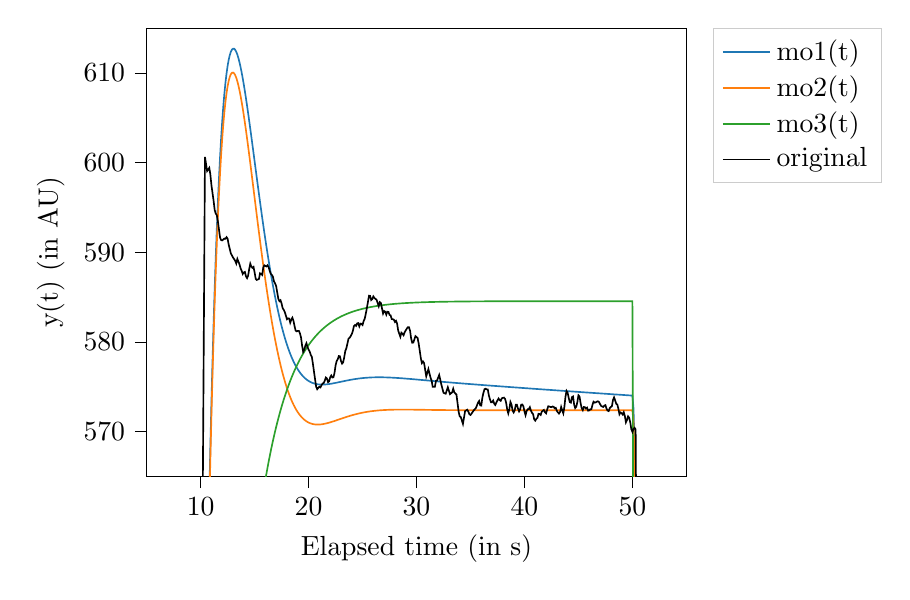 % This file was created by tikzplotlib v0.9.5.
\begin{tikzpicture}

\definecolor{color0}{rgb}{0.122,0.467,0.706}
\definecolor{color1}{rgb}{1,0.498,0.055}
\definecolor{color2}{rgb}{0.173,0.627,0.173}

\begin{axis}[
legend cell align={left},
legend style={fill opacity=0.8, draw opacity=1, text opacity=1, at={(1.05,1)}, anchor=north west, draw=white!80!black},
tick align=outside,
tick pos=left,
x grid style={white!69.02!black},
xlabel={Elapsed time (in s)},
xmin=5, xmax=55,
xtick style={color=black},
y grid style={white!69.02!black},
ylabel={y(t) (in AU)},
ymin=565, ymax=615,
ytick style={color=black}
]
\addplot [semithick, color0]
table {%
0 -311.112
0.1 -311.11
0.2 -311.108
0.3 -311.105
0.4 -311.103
0.5 -311.101
0.6 -311.098
0.7 -311.096
0.8 -311.094
0.9 -311.091
1.0 -311.089
1.1 -311.087
1.2 -311.085
1.3 -311.082
1.4 -311.08
1.5 -311.078
1.6 -311.076
1.7 -311.073
1.8 -311.071
1.9 -311.069
2.0 -311.066
2.1 -311.064
2.2 -311.062
2.3 -311.06
2.4 -311.057
2.5 -311.055
2.6 -311.053
2.7 -311.051
2.8 -311.048
2.9 -311.046
3.0 -311.044
3.1 -311.042
3.2 -311.039
3.3 -311.037
3.4 -311.035
3.5 -311.033
3.6 -311.03
3.7 -311.028
3.8 -311.026
3.9 -311.024
4.0 -311.021
4.1 -311.019
4.2 -311.017
4.3 -311.015
4.4 -311.013
4.5 -311.01
4.6 -311.008
4.7 -311.006
4.8 -311.004
4.9 -311.002
5.0 -310.999
5.1 -310.997
5.2 -309.606
5.3 -305.586
5.4 -299.155
5.5 -290.521
5.6 -279.883
5.7 -267.429
5.8 -253.34
5.901 -237.787
6.001 -220.932
6.101 -202.929
6.201 -183.922
6.301 -164.049
6.401 -143.439
6.501 -122.212
6.601 -100.483
6.701 -78.357
6.801 -55.934
6.901 -33.305
7.001 -10.558
7.101 12.229
7.201 34.982
7.301 57.634
7.401 80.123
7.501 102.392
7.601 124.389
7.701 146.069
7.801 167.388
7.901 188.309
8.001 208.799
8.101 228.828
8.201 248.371
8.301 267.404
8.401 285.909
8.501 303.87
8.601 321.275
8.701 338.112
8.801 354.374
8.901 370.056
9.001 385.155
9.101 399.669
9.201 413.6
9.301 426.95
9.401 439.722
9.501 451.924
9.601 463.561
9.701 474.642
9.801 485.175
9.901 495.172
10.001 504.643
10.101 513.6
10.201 522.055
10.301 530.022
10.401 537.513
10.501 544.543
10.601 551.127
10.701 557.278
10.801 563.011
10.901 568.342
11.001 573.285
11.101 577.855
11.201 582.067
11.301 585.936
11.401 589.478
11.501 592.705
11.601 595.634
11.701 598.278
11.801 600.651
11.901 602.767
12.001 604.639
12.101 606.281
12.201 607.706
12.301 608.926
12.401 609.954
12.501 610.8
12.601 611.477
12.701 611.996
12.801 612.367
12.901 612.601
13.001 612.707
13.101 612.696
13.201 612.577
13.301 612.357
13.401 612.047
13.501 611.653
13.601 611.183
13.701 610.645
13.801 610.046
13.901 609.392
14.001 608.69
14.101 607.945
14.201 607.163
14.301 606.35
14.401 605.509
14.501 604.647
14.601 603.767
14.701 602.873
14.801 601.969
14.901 601.059
15.001 600.145
15.101 599.232
15.201 598.321
15.301 597.416
15.401 596.518
15.501 595.63
15.601 594.754
15.701 593.891
15.801 593.043
15.901 592.212
16.001 591.398
16.101 590.603
16.201 589.828
16.301 589.074
16.401 588.341
16.501 587.629
16.601 586.94
16.701 586.273
16.801 585.63
16.901 585.009
17.001 584.412
17.101 583.837
17.201 583.286
17.301 582.758
17.401 582.252
17.501 581.769
17.601 581.308
17.702 580.869
17.802 580.452
17.902 580.056
18.002 579.68
18.102 579.324
18.202 578.988
18.302 578.671
18.402 578.373
18.502 578.092
18.602 577.829
18.702 577.583
18.802 577.353
18.902 577.139
19.002 576.94
19.102 576.755
19.202 576.584
19.302 576.427
19.402 576.282
19.502 576.149
19.602 576.028
19.702 575.918
19.802 575.819
19.902 575.729
20.002 575.649
20.102 575.577
20.202 575.514
20.302 575.459
20.402 575.411
20.502 575.37
20.602 575.336
20.702 575.308
20.802 575.285
20.902 575.268
21.002 575.255
21.102 575.247
21.202 575.243
21.302 575.243
21.402 575.246
21.502 575.253
21.602 575.262
21.702 575.274
21.802 575.288
21.902 575.305
22.002 575.323
22.102 575.342
22.202 575.363
22.302 575.386
22.402 575.409
22.502 575.433
22.602 575.457
22.702 575.482
22.802 575.508
22.902 575.534
23.002 575.559
23.102 575.585
23.202 575.61
23.302 575.636
23.402 575.66
23.502 575.685
23.602 575.709
23.702 575.732
23.802 575.755
23.902 575.777
24.002 575.799
24.102 575.82
24.202 575.839
24.302 575.858
24.402 575.877
24.502 575.894
24.602 575.911
24.702 575.926
24.802 575.941
24.902 575.955
25.002 575.968
25.102 575.979
25.202 575.991
25.302 576.001
25.402 576.01
25.502 576.018
25.602 576.026
25.702 576.033
25.802 576.039
25.902 576.044
26.002 576.048
26.102 576.051
26.202 576.054
26.302 576.056
26.402 576.057
26.502 576.058
26.602 576.058
26.702 576.057
26.802 576.056
26.902 576.054
27.002 576.051
27.102 576.048
27.202 576.044
27.302 576.04
27.402 576.035
27.502 576.03
27.602 576.025
27.702 576.019
27.802 576.013
27.902 576.006
28.002 575.999
28.102 575.991
28.202 575.984
28.302 575.976
28.402 575.967
28.502 575.959
28.602 575.95
28.702 575.941
28.802 575.932
28.902 575.922
29.002 575.913
29.102 575.903
29.202 575.893
29.302 575.883
29.403 575.873
29.503 575.863
29.603 575.853
29.703 575.842
29.803 575.832
29.903 575.821
30.003 575.81
30.103 575.8
30.203 575.789
30.303 575.778
30.403 575.767
30.503 575.757
30.603 575.746
30.703 575.735
30.803 575.724
30.903 575.713
31.003 575.702
31.103 575.692
31.203 575.681
31.303 575.67
31.403 575.659
31.503 575.648
31.603 575.638
31.703 575.627
31.803 575.616
31.903 575.606
32.003 575.595
32.103 575.585
32.203 575.574
32.303 575.564
32.403 575.553
32.503 575.543
32.603 575.533
32.703 575.522
32.803 575.512
32.903 575.502
33.003 575.492
33.103 575.482
33.203 575.472
33.303 575.462
33.403 575.452
33.503 575.442
33.603 575.432
33.703 575.422
33.803 575.412
33.903 575.403
34.003 575.393
34.103 575.383
34.203 575.374
34.303 575.364
34.403 575.354
34.503 575.345
34.603 575.335
34.703 575.326
34.803 575.316
34.903 575.307
35.003 575.298
35.103 575.288
35.203 575.279
35.303 575.27
35.403 575.261
35.503 575.251
35.603 575.242
35.703 575.233
35.803 575.224
35.903 575.215
36.003 575.205
36.103 575.196
36.203 575.187
36.303 575.178
36.403 575.169
36.503 575.16
36.603 575.151
36.703 575.142
36.803 575.133
36.903 575.124
37.003 575.115
37.103 575.106
37.203 575.097
37.303 575.089
37.403 575.08
37.503 575.071
37.603 575.062
37.703 575.053
37.803 575.044
37.903 575.035
38.003 575.027
38.103 575.018
38.203 575.009
38.303 575.0
38.403 574.991
38.503 574.983
38.603 574.974
38.703 574.965
38.803 574.956
38.903 574.948
39.003 574.939
39.103 574.93
39.203 574.921
39.303 574.913
39.403 574.904
39.503 574.895
39.603 574.887
39.703 574.878
39.803 574.869
39.903 574.861
40.003 574.852
40.103 574.843
40.203 574.835
40.303 574.826
40.403 574.817
40.503 574.809
40.603 574.8
40.703 574.791
40.803 574.783
40.903 574.774
41.003 574.766
41.104 574.757
41.204 574.748
41.304 574.74
41.404 574.731
41.504 574.723
41.604 574.714
41.704 574.705
41.804 574.697
41.904 574.688
42.004 574.68
42.104 574.671
42.204 574.663
42.304 574.654
42.404 574.646
42.504 574.637
42.604 574.629
42.704 574.62
42.804 574.612
42.904 574.603
43.004 574.595
43.104 574.586
43.204 574.578
43.304 574.569
43.404 574.561
43.504 574.552
43.604 574.544
43.704 574.535
43.804 574.527
43.904 574.518
44.004 574.51
44.104 574.502
44.204 574.493
44.304 574.485
44.404 574.476
44.504 574.468
44.604 574.46
44.704 574.451
44.804 574.443
44.904 574.435
45.004 574.426
45.104 574.418
45.204 574.409
45.304 574.401
45.404 574.393
45.504 574.384
45.604 574.376
45.704 574.368
45.804 574.36
45.904 574.351
46.004 574.343
46.104 574.335
46.204 574.326
46.304 574.318
46.404 574.31
46.504 574.302
46.604 574.293
46.704 574.285
46.804 574.277
46.904 574.269
47.004 574.261
47.104 574.252
47.204 574.244
47.304 574.236
47.404 574.228
47.504 574.22
47.604 574.211
47.704 574.203
47.804 574.195
47.904 574.187
48.004 574.179
48.104 574.171
48.204 574.162
48.304 574.154
48.404 574.146
48.504 574.138
48.604 574.13
48.704 574.122
48.804 574.114
48.904 574.106
49.004 574.098
49.104 574.09
49.204 574.082
49.304 574.073
49.404 574.065
49.504 574.057
49.604 574.049
49.704 574.041
49.804 574.033
49.904 574.025
50.004 574.017
50.104 572.62
50.204 568.594
50.304 562.158
50.404 553.518
50.504 542.874
50.604 530.415
50.704 516.32
50.804 500.761
50.904 483.9
51.004 465.891
51.104 446.879
51.204 427.0
51.304 406.384
51.404 385.152
51.504 363.416
51.604 341.285
51.704 318.856
51.804 296.222
51.904 273.469
52.004 250.676
52.104 227.917
52.204 205.26
52.304 182.765
52.404 160.491
52.504 138.487
52.604 116.802
52.704 95.478
52.804 74.551
52.905 54.055
53.005 34.02
53.105 14.472
53.205 -4.567
53.305 -23.078
53.405 -39.655
53.505 -53.048
53.605 -63.462
53.705 -71.098
53.805 -76.149
53.905 -78.802
54.005 -79.236
54.105 -77.621
54.205 -74.124
54.305 -68.901
54.405 -62.103
54.505 -53.875
54.605 -44.353
54.705 -33.668
54.805 -21.943
54.905 -9.296
55.005 4.163
55.105 18.328
55.205 33.101
55.305 48.389
55.405 64.104
55.505 80.165
55.605 96.495
55.705 113.023
55.805 129.682
55.905 146.411
56.005 163.152
56.105 179.854
56.205 196.467
56.305 212.947
56.405 229.254
56.505 245.351
56.605 261.205
56.705 276.785
56.805 292.066
56.905 307.023
57.005 321.636
57.105 335.885
57.205 349.756
57.305 363.236
57.405 376.313
57.505 388.978
57.605 401.224
57.705 413.047
57.805 424.442
57.905 435.409
58.005 445.946
58.105 456.055
58.205 465.738
58.305 474.998
58.405 483.84
58.505 492.268
58.605 500.29
58.705 507.912
58.805 515.142
58.905 521.988
59.005 528.459
59.105 534.564
59.205 540.313
59.305 545.716
59.405 550.783
59.505 555.525
59.605 559.952
59.705 564.076
59.805 567.908
59.905 571.457
60.005 574.736
60.105 577.756
60.205 580.526
60.305 583.059
60.405 585.364
60.505 587.453
60.605 589.336
60.705 591.023
60.805 592.524
60.905 593.849
61.005 595.008
61.105 596.009
61.205 596.863
61.305 597.578
61.405 598.162
61.505 598.625
61.605 598.973
61.705 599.216
61.805 599.359
61.905 599.412
62.005 599.38
62.105 599.27
62.205 599.088
62.305 598.842
62.405 598.536
62.505 598.176
62.605 597.767
62.705 597.315
62.805 596.824
62.905 596.298
63.005 595.743
63.105 595.162
63.205 594.558
63.305 593.936
63.405 593.299
63.505 592.649
63.605 591.99
63.705 591.325
63.805 590.656
63.905 589.985
64.005 589.315
64.105 588.647
64.205 587.984
64.305 587.326
64.405 586.677
64.505 586.036
64.606 585.406
64.706 584.787
64.806 584.18
64.906 583.587
65.006 583.008
65.106 582.443
65.206 581.894
65.306 581.36
65.406 580.843
65.506 580.342
65.606 579.857
65.706 579.39
65.806 578.939
65.906 578.506
66.006 578.089
66.106 577.69
66.206 577.307
66.306 576.941
66.406 576.592
66.506 576.258
66.606 575.941
66.706 575.639
66.806 575.353
66.906 575.082
67.006 574.825
67.106 574.583
67.206 574.355
67.306 574.14
67.406 573.938
67.506 573.749
67.606 573.572
67.706 573.407
67.806 573.253
67.906 573.111
68.006 572.979
68.106 572.856
68.206 572.744
68.306 572.641
68.406 572.546
68.506 572.46
68.606 572.382
68.706 572.312
68.806 572.248
68.906 572.192
69.006 572.141
69.106 572.097
69.206 572.059
69.306 572.026
69.406 571.998
69.506 571.974
69.606 571.955
69.706 571.94
69.806 571.929
69.906 571.921
70.006 571.916
70.106 571.915
70.206 571.916
70.306 571.92
70.406 571.925
70.506 571.933
70.606 571.943
70.706 571.954
70.806 571.967
70.906 571.981
};
\addlegendentry{mo1(t)}
\addplot [semithick, color1]
table {%
0 -312.649
0.1 -312.649
0.2 -312.649
0.3 -312.649
0.4 -312.649
0.5 -312.649
0.6 -312.649
0.7 -312.649
0.8 -312.649
0.9 -312.649
1.0 -312.649
1.1 -312.649
1.2 -312.649
1.3 -312.649
1.4 -312.649
1.5 -312.649
1.6 -312.649
1.7 -312.649
1.8 -312.649
1.9 -312.649
2.0 -312.649
2.1 -312.649
2.2 -312.649
2.3 -312.649
2.4 -312.649
2.5 -312.649
2.6 -312.649
2.7 -312.649
2.8 -312.649
2.9 -312.649
3.0 -312.649
3.1 -312.649
3.2 -312.649
3.3 -312.649
3.4 -312.649
3.5 -312.649
3.6 -312.649
3.7 -312.649
3.8 -312.649
3.9 -312.649
4.0 -312.649
4.1 -312.649
4.2 -312.649
4.3 -312.649
4.4 -312.649
4.5 -312.649
4.6 -312.649
4.7 -312.649
4.8 -312.649
4.9 -312.649
5.0 -312.649
5.1 -312.649
5.2 -311.351
5.3 -307.435
5.4 -301.113
5.5 -292.592
5.6 -282.067
5.7 -269.724
5.8 -255.742
5.901 -240.29
6.001 -223.53
6.101 -205.613
6.201 -186.683
6.301 -166.878
6.401 -146.325
6.501 -125.146
6.601 -103.453
6.701 -81.354
6.801 -58.947
6.901 -36.325
7.001 -13.575
7.101 9.225
7.201 31.999
7.301 54.68
7.401 77.205
7.501 99.518
7.601 121.565
7.701 143.299
7.801 164.677
7.901 185.662
8.001 206.219
8.101 226.318
8.201 245.932
8.301 265.038
8.401 283.617
8.501 301.652
8.601 319.13
8.701 336.039
8.801 352.372
8.901 368.122
9.001 383.287
9.101 397.865
9.201 411.855
9.301 425.261
9.401 438.086
9.501 450.336
9.601 462.017
9.701 473.136
9.801 483.704
9.901 493.73
10.001 503.226
10.101 512.201
10.201 520.671
10.301 528.646
10.401 536.141
10.501 543.17
10.601 549.747
10.701 555.886
10.801 561.603
10.901 566.912
11.001 571.829
11.101 576.369
11.201 580.546
11.301 584.377
11.401 587.875
11.501 591.055
11.601 593.934
11.701 596.524
11.801 598.84
11.901 600.896
12.001 602.706
12.101 604.283
12.201 605.64
12.301 606.791
12.401 607.747
12.501 608.52
12.601 609.123
12.701 609.566
12.801 609.86
12.901 610.017
13.001 610.046
13.101 609.957
13.201 609.759
13.301 609.461
13.401 609.072
13.501 608.601
13.601 608.054
13.701 607.439
13.801 606.765
13.901 606.036
14.001 605.26
14.101 604.443
14.201 603.59
14.301 602.707
14.401 601.799
14.501 600.87
14.601 599.925
14.701 598.969
14.801 598.004
14.901 597.035
15.001 596.065
15.101 595.096
15.201 594.133
15.301 593.177
15.401 592.23
15.501 591.296
15.601 590.375
15.701 589.47
15.801 588.582
15.901 587.713
16.001 586.864
16.101 586.035
16.201 585.229
16.301 584.445
16.401 583.685
16.501 582.948
16.601 582.236
16.701 581.548
16.801 580.885
16.901 580.247
17.001 579.634
17.101 579.046
17.201 578.483
17.301 577.944
17.401 577.43
17.501 576.94
17.601 576.474
17.702 576.031
17.802 575.611
17.902 575.214
18.002 574.838
18.102 574.484
18.202 574.151
18.302 573.838
18.402 573.545
18.502 573.27
18.602 573.014
18.702 572.776
18.802 572.555
18.902 572.351
19.002 572.163
19.102 571.989
19.202 571.83
19.302 571.686
19.402 571.554
19.502 571.435
19.602 571.329
19.702 571.233
19.802 571.149
19.902 571.075
20.002 571.011
20.102 570.956
20.202 570.909
20.302 570.871
20.402 570.84
20.502 570.817
20.602 570.8
20.702 570.789
20.802 570.784
20.902 570.784
21.002 570.79
21.102 570.799
21.202 570.813
21.302 570.831
21.402 570.852
21.502 570.876
21.602 570.903
21.702 570.932
21.802 570.964
21.902 570.997
22.002 571.033
22.102 571.069
22.202 571.107
22.302 571.146
22.402 571.186
22.502 571.226
22.602 571.267
22.702 571.308
22.802 571.35
22.902 571.391
23.002 571.432
23.102 571.473
23.202 571.514
23.302 571.554
23.402 571.593
23.502 571.632
23.602 571.671
23.702 571.708
23.802 571.745
23.902 571.781
24.002 571.816
24.102 571.85
24.202 571.883
24.302 571.915
24.402 571.946
24.502 571.976
24.602 572.005
24.702 572.033
24.802 572.06
24.902 572.085
25.002 572.11
25.102 572.134
25.202 572.156
25.302 572.178
25.402 572.199
25.502 572.218
25.602 572.237
25.702 572.254
25.802 572.271
25.902 572.287
26.002 572.301
26.102 572.315
26.202 572.328
26.302 572.341
26.402 572.352
26.502 572.363
26.602 572.373
26.702 572.382
26.802 572.39
26.902 572.398
27.002 572.405
27.102 572.412
27.202 572.418
27.302 572.423
27.402 572.428
27.502 572.433
27.602 572.436
27.702 572.44
27.802 572.443
27.902 572.446
28.002 572.448
28.102 572.45
28.202 572.451
28.302 572.452
28.402 572.453
28.502 572.454
28.602 572.454
28.702 572.455
28.802 572.454
28.902 572.454
29.002 572.454
29.102 572.453
29.202 572.452
29.302 572.451
29.403 572.45
29.503 572.449
29.603 572.448
29.703 572.446
29.803 572.445
29.903 572.443
30.003 572.442
30.103 572.44
30.203 572.439
30.303 572.437
30.403 572.435
30.503 572.433
30.603 572.432
30.703 572.43
30.803 572.428
30.903 572.426
31.003 572.425
31.103 572.423
31.203 572.421
31.303 572.42
31.403 572.418
31.503 572.416
31.603 572.415
31.703 572.413
31.803 572.412
31.903 572.41
32.003 572.409
32.103 572.407
32.203 572.406
32.303 572.405
32.403 572.403
32.503 572.402
32.603 572.401
32.703 572.4
32.803 572.399
32.903 572.398
33.003 572.397
33.103 572.396
33.203 572.395
33.303 572.394
33.403 572.393
33.503 572.392
33.603 572.392
33.703 572.391
33.803 572.39
33.903 572.39
34.003 572.389
34.103 572.389
34.203 572.388
34.303 572.388
34.403 572.387
34.503 572.387
34.603 572.386
34.703 572.386
34.803 572.386
34.903 572.385
35.003 572.385
35.103 572.385
35.203 572.385
35.303 572.384
35.403 572.384
35.503 572.384
35.603 572.384
35.703 572.384
35.803 572.384
35.903 572.384
36.003 572.384
36.103 572.384
36.203 572.383
36.303 572.383
36.403 572.383
36.503 572.383
36.603 572.383
36.703 572.383
36.803 572.383
36.903 572.383
37.003 572.383
37.103 572.384
37.203 572.384
37.303 572.384
37.403 572.384
37.503 572.384
37.603 572.384
37.703 572.384
37.803 572.384
37.903 572.384
38.003 572.384
38.103 572.384
38.203 572.384
38.303 572.384
38.403 572.384
38.503 572.384
38.603 572.384
38.703 572.385
38.803 572.385
38.903 572.385
39.003 572.385
39.103 572.385
39.203 572.385
39.303 572.385
39.403 572.385
39.503 572.385
39.603 572.385
39.703 572.385
39.803 572.385
39.903 572.385
40.003 572.385
40.103 572.386
40.203 572.386
40.303 572.386
40.403 572.386
40.503 572.386
40.603 572.386
40.703 572.386
40.803 572.386
40.903 572.386
41.003 572.386
41.104 572.386
41.204 572.386
41.304 572.386
41.404 572.386
41.504 572.386
41.604 572.386
41.704 572.386
41.804 572.386
41.904 572.386
42.004 572.386
42.104 572.386
42.204 572.386
42.304 572.386
42.404 572.386
42.504 572.386
42.604 572.386
42.704 572.386
42.804 572.386
42.904 572.386
43.004 572.386
43.104 572.386
43.204 572.386
43.304 572.386
43.404 572.386
43.504 572.386
43.604 572.386
43.704 572.386
43.804 572.386
43.904 572.386
44.004 572.386
44.104 572.386
44.204 572.386
44.304 572.386
44.404 572.386
44.504 572.386
44.604 572.386
44.704 572.386
44.804 572.386
44.904 572.386
45.004 572.386
45.104 572.386
45.204 572.386
45.304 572.386
45.404 572.386
45.504 572.386
45.604 572.386
45.704 572.386
45.804 572.386
45.904 572.386
46.004 572.386
46.104 572.386
46.204 572.386
46.304 572.386
46.404 572.386
46.504 572.386
46.604 572.386
46.704 572.386
46.804 572.386
46.904 572.386
47.004 572.386
47.104 572.386
47.204 572.386
47.304 572.386
47.404 572.386
47.504 572.386
47.604 572.386
47.704 572.386
47.804 572.386
47.904 572.386
48.004 572.386
48.104 572.386
48.204 572.386
48.304 572.386
48.404 572.386
48.504 572.386
48.604 572.386
48.704 572.386
48.804 572.386
48.904 572.386
49.004 572.386
49.104 572.386
49.204 572.386
49.304 572.386
49.404 572.386
49.504 572.386
49.604 572.386
49.704 572.386
49.804 572.386
49.904 572.386
50.004 572.386
50.104 571.088
50.204 567.172
50.304 560.85
50.404 552.329
50.504 541.804
50.604 529.461
50.704 515.479
50.804 500.028
50.904 483.267
51.004 465.35
51.104 446.421
51.204 426.615
51.304 406.063
51.404 384.883
51.504 363.191
51.604 341.091
51.704 318.684
51.804 296.062
51.904 273.312
52.004 250.512
52.104 227.738
52.204 205.057
52.304 182.532
52.404 160.219
52.504 138.173
52.604 116.438
52.704 95.06
52.804 74.075
52.905 53.518
53.005 33.419
53.105 13.805
53.205 -5.301
53.305 -23.88
53.405 -40.617
53.505 -54.178
53.605 -64.766
53.705 -72.577
53.805 -77.803
53.905 -80.625
54.005 -81.22
54.105 -79.759
54.205 -76.405
54.305 -71.313
54.405 -64.633
54.505 -56.509
54.605 -47.076
54.705 -36.464
54.805 -24.798
54.905 -12.193
55.005 1.238
55.105 15.391
55.205 30.166
55.305 45.47
55.405 61.216
55.505 77.32
55.605 93.706
55.705 110.301
55.805 127.038
55.905 143.856
56.005 160.695
56.105 177.502
56.205 194.229
56.305 210.83
56.405 227.263
56.505 243.491
56.605 259.48
56.705 275.199
56.805 290.62
56.905 305.72
57.005 320.475
57.105 334.869
57.205 348.883
57.305 362.504
57.405 375.722
57.505 388.525
57.605 400.907
57.705 412.862
57.805 424.386
57.905 435.477
58.005 446.134
58.105 456.358
58.205 466.151
58.305 475.516
58.405 484.456
58.505 492.978
58.605 501.088
58.705 508.791
58.805 516.097
58.905 523.012
59.005 529.546
59.105 535.708
59.205 541.508
59.305 546.956
59.405 552.062
59.505 556.838
59.605 561.292
59.705 565.438
59.805 569.285
59.905 572.845
60.005 576.13
60.105 579.149
60.205 581.915
60.305 584.439
60.405 586.731
60.505 588.802
60.605 590.663
60.705 592.324
60.805 593.796
60.905 595.088
61.005 596.211
61.105 597.174
61.205 597.987
61.305 598.658
61.405 599.197
61.505 599.612
61.605 599.911
61.705 600.102
61.805 600.193
61.905 600.192
62.005 600.105
62.105 599.94
62.205 599.702
62.305 599.399
62.405 599.036
62.505 598.619
62.605 598.154
62.705 597.645
62.805 597.098
62.905 596.517
63.005 595.906
63.105 595.27
63.205 594.613
63.305 593.938
63.405 593.249
63.505 592.548
63.605 591.84
63.705 591.127
63.805 590.41
63.905 589.694
64.005 588.979
64.105 588.269
64.205 587.565
64.305 586.868
64.405 586.18
64.505 585.503
64.606 584.837
64.706 584.185
64.806 583.547
64.906 582.923
65.006 582.316
65.106 581.724
65.206 581.149
65.306 580.592
65.406 580.053
65.506 579.531
65.606 579.028
65.706 578.543
65.806 578.076
65.906 577.628
66.006 577.198
66.106 576.787
66.206 576.394
66.306 576.019
66.406 575.661
66.506 575.321
66.606 574.999
66.706 574.693
66.806 574.403
66.906 574.13
67.006 573.872
67.106 573.63
67.206 573.403
67.306 573.189
67.406 572.99
67.506 572.805
67.606 572.632
67.706 572.472
67.806 572.324
67.906 572.188
68.006 572.062
68.106 571.948
68.206 571.843
68.306 571.749
68.406 571.663
68.506 571.587
68.606 571.518
68.706 571.458
68.806 571.405
68.906 571.36
69.006 571.321
69.106 571.288
69.206 571.261
69.306 571.24
69.406 571.223
69.506 571.212
69.606 571.205
69.706 571.203
69.806 571.204
69.906 571.208
70.006 571.216
70.106 571.227
70.206 571.241
70.306 571.257
70.406 571.276
70.506 571.296
70.606 571.318
70.706 571.342
70.806 571.367
70.906 571.393
};
\addlegendentry{mo2(t)}
\addplot [semithick, color2]
table {%
0 -319.29
0.1 -319.29
0.2 -319.29
0.3 -319.29
0.4 -319.29
0.5 -319.29
0.6 -319.29
0.7 -319.29
0.8 -319.29
0.9 -319.29
1.0 -319.29
1.1 -319.29
1.2 -319.29
1.3 -319.29
1.4 -319.29
1.5 -319.29
1.6 -319.29
1.7 -319.29
1.8 -319.29
1.9 -319.29
2.0 -319.29
2.1 -319.29
2.2 -319.29
2.3 -319.29
2.4 -319.29
2.5 -319.29
2.6 -319.29
2.7 -319.29
2.8 -319.29
2.9 -319.29
3.0 -319.29
3.1 -319.29
3.2 -319.29
3.3 -319.29
3.4 -319.29
3.5 -319.29
3.6 -319.29
3.7 -319.29
3.8 -319.29
3.9 -319.29
4.0 -319.29
4.1 -319.29
4.2 -319.29
4.3 -319.29
4.4 -319.29
4.5 -319.29
4.6 -319.29
4.7 -319.29
4.8 -319.29
4.9 -319.29
5.0 -319.29
5.1 -319.29
5.2 -288.19
5.3 -258.16
5.4 -229.163
5.5 -201.164
5.6 -174.128
5.7 -148.023
5.8 -122.816
5.901 -98.476
6.001 -74.973
6.101 -52.28
6.201 -30.367
6.301 -9.208
6.401 11.222
6.501 30.95
6.601 49.999
6.701 68.392
6.801 86.152
6.901 103.302
7.001 119.861
7.101 135.851
7.201 151.29
7.301 166.198
7.401 180.593
7.501 194.493
7.601 207.914
7.701 220.874
7.801 233.387
7.901 245.47
8.001 257.138
8.101 268.404
8.201 279.282
8.301 289.786
8.401 299.928
8.501 309.722
8.601 319.178
8.701 328.309
8.801 337.126
8.901 345.64
9.001 353.86
9.101 361.798
9.201 369.462
9.301 376.863
9.401 384.009
9.501 390.91
9.601 397.573
9.701 404.006
9.801 410.218
9.901 416.217
10.001 422.009
10.101 427.602
10.201 433.002
10.301 438.216
10.401 443.252
10.501 448.113
10.601 452.808
10.701 457.341
10.801 461.718
10.901 465.944
11.001 470.025
11.101 473.966
11.201 477.771
11.301 481.445
11.401 484.992
11.501 488.418
11.601 491.726
11.701 494.919
11.801 498.003
11.901 500.981
12.001 503.857
12.101 506.633
12.201 509.314
12.301 511.902
12.401 514.402
12.501 516.816
12.601 519.146
12.701 521.396
12.801 523.569
12.901 525.667
13.001 527.693
13.101 529.65
13.201 531.539
13.301 533.362
13.401 535.124
13.501 536.824
13.601 538.466
13.701 540.052
13.801 541.583
13.901 543.061
14.001 544.488
14.101 545.867
14.201 547.198
14.301 548.483
14.401 549.724
14.501 550.922
14.601 552.079
14.701 553.196
14.801 554.275
14.901 555.316
15.001 556.322
15.101 557.293
15.201 558.231
15.301 559.136
15.401 560.01
15.501 560.855
15.601 561.67
15.701 562.457
15.801 563.217
15.901 563.951
16.001 564.659
16.101 565.344
16.201 566.004
16.301 566.642
16.401 567.258
16.501 567.853
16.601 568.428
16.701 568.982
16.801 569.518
16.901 570.035
17.001 570.534
17.101 571.016
17.201 571.482
17.301 571.931
17.401 572.365
17.501 572.784
17.601 573.189
17.702 573.58
17.802 573.957
17.902 574.321
18.002 574.673
18.102 575.013
18.202 575.341
18.302 575.657
18.402 575.963
18.502 576.259
18.602 576.544
18.702 576.819
18.802 577.085
18.902 577.342
19.002 577.589
19.102 577.829
19.202 578.06
19.302 578.283
19.402 578.498
19.502 578.706
19.602 578.907
19.702 579.101
19.802 579.289
19.902 579.47
20.002 579.644
20.102 579.813
20.202 579.976
20.302 580.133
20.402 580.285
20.502 580.431
20.602 580.573
20.702 580.709
20.802 580.841
20.902 580.969
21.002 581.092
21.102 581.211
21.202 581.325
21.302 581.436
21.402 581.543
21.502 581.646
21.602 581.746
21.702 581.842
21.802 581.935
21.902 582.025
22.002 582.112
22.102 582.196
22.202 582.276
22.302 582.355
22.402 582.43
22.502 582.503
22.602 582.573
22.702 582.641
22.802 582.706
22.902 582.77
23.002 582.831
23.102 582.89
23.202 582.947
23.302 583.002
23.402 583.055
23.502 583.106
23.602 583.155
23.702 583.203
23.802 583.249
23.902 583.294
24.002 583.337
24.102 583.379
24.202 583.419
24.302 583.457
24.402 583.495
24.502 583.531
24.602 583.566
24.702 583.6
24.802 583.632
24.902 583.664
25.002 583.694
25.102 583.723
25.202 583.751
25.302 583.779
25.402 583.805
25.502 583.831
25.602 583.855
25.702 583.879
25.802 583.902
25.902 583.924
26.002 583.945
26.102 583.966
26.202 583.986
26.302 584.005
26.402 584.024
26.502 584.042
26.602 584.059
26.702 584.076
26.802 584.092
26.902 584.107
27.002 584.122
27.102 584.137
27.202 584.151
27.302 584.164
27.402 584.178
27.502 584.19
27.602 584.202
27.702 584.214
27.802 584.226
27.902 584.237
28.002 584.247
28.102 584.257
28.202 584.267
28.302 584.277
28.402 584.286
28.502 584.295
28.602 584.304
28.702 584.312
28.802 584.32
28.902 584.328
29.002 584.335
29.102 584.342
29.202 584.349
29.302 584.356
29.403 584.363
29.503 584.369
29.603 584.375
29.703 584.381
29.803 584.386
29.903 584.392
30.003 584.397
30.103 584.402
30.203 584.407
30.303 584.412
30.403 584.416
30.503 584.421
30.603 584.425
30.703 584.429
30.803 584.433
30.903 584.437
31.003 584.441
31.103 584.444
31.203 584.448
31.303 584.451
31.403 584.454
31.503 584.457
31.603 584.46
31.703 584.463
31.803 584.466
31.903 584.469
32.003 584.471
32.103 584.474
32.203 584.476
32.303 584.479
32.403 584.481
32.503 584.483
32.603 584.485
32.703 584.487
32.803 584.489
32.903 584.491
33.003 584.493
33.103 584.495
33.203 584.497
33.303 584.498
33.403 584.5
33.503 584.501
33.603 584.503
33.703 584.504
33.803 584.506
33.903 584.507
34.003 584.508
34.103 584.51
34.203 584.511
34.303 584.512
34.403 584.513
34.503 584.514
34.603 584.515
34.703 584.516
34.803 584.517
34.903 584.518
35.003 584.519
35.103 584.52
35.203 584.521
35.303 584.522
35.403 584.523
35.503 584.523
35.603 584.524
35.703 584.525
35.803 584.525
35.903 584.526
36.003 584.527
36.103 584.527
36.203 584.528
36.303 584.529
36.403 584.529
36.503 584.53
36.603 584.53
36.703 584.531
36.803 584.531
36.903 584.532
37.003 584.532
37.103 584.533
37.203 584.533
37.303 584.533
37.403 584.534
37.503 584.534
37.603 584.534
37.703 584.535
37.803 584.535
37.903 584.536
38.003 584.536
38.103 584.536
38.203 584.536
38.303 584.537
38.403 584.537
38.503 584.537
38.603 584.538
38.703 584.538
38.803 584.538
38.903 584.538
39.003 584.538
39.103 584.539
39.203 584.539
39.303 584.539
39.403 584.539
39.503 584.54
39.603 584.54
39.703 584.54
39.803 584.54
39.903 584.54
40.003 584.54
40.103 584.541
40.203 584.541
40.303 584.541
40.403 584.541
40.503 584.541
40.603 584.541
40.703 584.541
40.803 584.541
40.903 584.542
41.003 584.542
41.104 584.542
41.204 584.542
41.304 584.542
41.404 584.542
41.504 584.542
41.604 584.542
41.704 584.542
41.804 584.542
41.904 584.543
42.004 584.543
42.104 584.543
42.204 584.543
42.304 584.543
42.404 584.543
42.504 584.543
42.604 584.543
42.704 584.543
42.804 584.543
42.904 584.543
43.004 584.543
43.104 584.543
43.204 584.543
43.304 584.543
43.404 584.543
43.504 584.544
43.604 584.544
43.704 584.544
43.804 584.544
43.904 584.544
44.004 584.544
44.104 584.544
44.204 584.544
44.304 584.544
44.404 584.544
44.504 584.544
44.604 584.544
44.704 584.544
44.804 584.544
44.904 584.544
45.004 584.544
45.104 584.544
45.204 584.544
45.304 584.544
45.404 584.544
45.504 584.544
45.604 584.544
45.704 584.544
45.804 584.544
45.904 584.544
46.004 584.544
46.104 584.544
46.204 584.544
46.304 584.544
46.404 584.544
46.504 584.544
46.604 584.544
46.704 584.544
46.804 584.544
46.904 584.544
47.004 584.544
47.104 584.544
47.204 584.544
47.304 584.544
47.404 584.544
47.504 584.544
47.604 584.544
47.704 584.545
47.804 584.545
47.904 584.545
48.004 584.545
48.104 584.545
48.204 584.545
48.304 584.545
48.404 584.545
48.504 584.545
48.604 584.545
48.704 584.545
48.804 584.545
48.904 584.545
49.004 584.545
49.104 584.545
49.204 584.545
49.304 584.545
49.404 584.545
49.504 584.545
49.604 584.545
49.704 584.545
49.804 584.545
49.904 584.545
50.004 584.545
50.104 553.444
50.204 523.414
50.304 494.417
50.404 466.418
50.504 439.382
50.604 413.277
50.704 388.07
50.804 363.73
50.904 340.228
51.004 317.534
51.104 295.621
51.204 274.463
51.304 254.032
51.404 234.304
51.504 215.256
51.604 196.862
51.704 179.102
51.804 161.952
51.904 145.393
52.004 129.404
52.104 113.964
52.204 99.056
52.304 84.661
52.404 70.762
52.504 57.34
52.604 44.381
52.704 31.867
52.804 19.784
52.905 8.117
53.005 -3.149
53.105 -14.027
53.205 -24.531
53.305 -34.674
53.405 -13.367
53.505 7.207
53.605 27.073
53.705 46.255
53.805 64.777
53.905 82.662
54.005 99.931
54.105 116.607
54.205 132.708
54.305 148.255
54.405 163.268
54.505 177.764
54.605 191.761
54.705 205.276
54.805 218.327
54.905 230.928
55.005 243.096
55.105 254.845
55.205 266.189
55.305 277.144
55.405 287.721
55.505 297.935
55.605 307.797
55.705 317.32
55.805 326.515
55.905 335.393
56.005 343.966
56.105 352.245
56.205 360.238
56.305 367.956
56.405 375.409
56.505 382.605
56.605 389.554
56.705 396.263
56.805 402.742
56.905 408.997
57.005 415.038
57.105 420.871
57.205 426.502
57.305 431.941
57.405 437.192
57.505 442.262
57.605 447.158
57.705 451.885
57.805 456.45
57.905 460.858
58.005 465.114
58.105 469.223
58.205 473.191
58.305 477.023
58.405 480.723
58.505 484.295
58.605 487.745
58.705 491.075
58.805 494.292
58.905 497.397
59.005 500.396
59.105 503.291
59.205 506.087
59.305 508.787
59.405 511.394
59.505 513.911
59.605 516.341
59.705 518.688
59.805 520.954
59.905 523.142
60.005 525.255
60.105 527.295
60.205 529.265
60.305 531.167
60.405 533.004
60.505 534.777
60.605 536.49
60.705 538.143
60.805 539.74
60.905 541.282
61.005 542.77
61.105 544.208
61.205 545.596
61.305 546.936
61.405 548.23
61.505 549.48
61.605 550.686
61.705 551.851
61.805 552.976
61.905 554.063
62.005 555.111
62.105 556.124
62.205 557.102
62.305 558.046
62.405 558.958
62.505 559.839
62.605 560.689
62.705 561.51
62.805 562.302
62.905 563.068
63.005 563.807
63.105 564.52
63.205 565.209
63.305 565.875
63.405 566.517
63.505 567.137
63.605 567.736
63.705 568.315
63.805 568.873
63.905 569.412
64.005 569.933
64.105 570.436
64.205 570.921
64.305 571.39
64.405 571.843
64.505 572.28
64.606 572.702
64.706 573.109
64.806 573.503
64.906 573.883
65.006 574.25
65.106 574.604
65.206 574.946
65.306 575.276
65.406 575.595
65.506 575.903
65.606 576.2
65.706 576.488
65.806 576.765
65.906 577.033
66.006 577.291
66.106 577.541
66.206 577.782
66.306 578.014
66.406 578.239
66.506 578.456
66.606 578.666
66.706 578.868
66.806 579.063
66.906 579.252
67.006 579.434
67.106 579.61
67.206 579.78
67.306 579.944
67.406 580.102
67.506 580.255
67.606 580.402
67.706 580.545
67.806 580.683
67.906 580.815
68.006 580.944
68.106 581.068
68.206 581.187
68.306 581.303
68.406 581.414
68.506 581.522
68.606 581.626
68.706 581.727
68.806 581.824
68.906 581.917
69.006 582.008
69.106 582.095
69.206 582.179
69.306 582.261
69.406 582.339
69.506 582.415
69.606 582.488
69.706 582.559
69.806 582.627
69.906 582.693
70.006 582.757
70.106 582.819
70.206 582.878
70.306 582.935
70.406 582.991
70.506 583.044
70.606 583.096
70.706 583.146
70.806 583.194
70.906 583.24
};
\addlegendentry{mo3(t)}
\addplot [semithick, black]
table {%
0 -314.189
0.1 -314.455
0.2 -314.019
0.3 -313.584
0.4 -313.076
0.5 -312.568
0.6 -312.689
0.7 -312.762
0.8 -312.738
0.9 -313.173
1.0 -313.608
1.1 -314.212
1.2 -313.801
1.3 -313.825
1.4 -314.067
1.5 -314.551
1.6 -315.034
1.7 -315.155
1.8 -314.986
1.9 -314.091
2.0 -313.195
2.1 -312.566
2.2 -312.276
2.3 -312.01
2.4 -312.131
2.5 -312.252
2.6 -312.687
2.7 -313.123
2.8 -313.196
2.9 -312.857
3.0 -312.518
3.1 -312.252
3.2 -311.987
3.3 -311.624
3.4 -311.745
3.5 -311.431
3.6 -311.116
3.7 -311.14
3.8 -311.165
3.9 -310.923
4.0 -310.487
4.1 -310.052
4.2 -309.593
4.3 -309.182
4.4 -308.601
4.5 -308.021
4.6 -307.367
4.7 -307.464
4.8 -307.561
4.9 -307.271
5.0 -306.932
5.1 -306.981
5.2 -307.368
5.3 -307.803
5.4 -308.311
5.5 -308.601
5.6 -289.703
5.7 -270.804
5.8 -251.702
5.901 -232.6
6.001 -213.497
6.101 -194.685
6.201 -175.437
6.301 -156.19
6.401 -136.726
6.501 -117.874
6.601 -99.023
6.701 -79.926
6.801 -61.434
6.901 -42.942
7.001 -24.782
7.101 -6.441
7.201 11.924
7.301 30.289
7.401 48.756
7.501 67.189
7.601 85.621
7.701 104.175
7.801 122.778
7.901 141.38
8.001 160.384
8.101 179.389
8.201 198.22
8.301 217.051
8.401 235.751
8.501 253.634
8.601 271.783
8.701 289.933
8.801 308.577
8.901 327.068
9.001 345.559
9.101 363.491
9.201 381.423
9.301 399.696
9.401 417.969
9.501 435.686
9.601 453.693
9.701 471.852
9.801 490.012
9.901 507.92
10.001 525.827
10.101 544.787
10.201 563.747
10.301 582.193
10.401 600.639
10.501 599.848
10.601 599.057
10.701 599.236
10.801 599.415
10.901 598.675
11.001 597.476
11.101 596.609
11.201 595.741
11.301 594.72
11.401 594.312
11.501 594.134
11.601 593.419
11.701 592.526
11.801 591.633
11.901 591.352
12.001 591.327
12.101 591.429
12.201 591.531
12.301 591.506
12.401 591.684
12.501 591.506
12.601 590.842
12.701 590.358
12.801 589.873
12.901 589.643
13.001 589.414
13.101 589.235
13.201 589.056
13.301 588.75
13.401 589.26
13.501 588.955
13.601 588.649
13.701 588.215
13.801 587.935
13.901 587.578
14.001 587.756
14.101 587.807
14.201 587.323
14.301 587.119
14.401 587.399
14.501 588.139
14.601 588.725
14.701 588.394
14.801 588.267
14.901 588.369
15.001 587.757
15.101 587.043
15.201 586.915
15.301 586.966
15.401 587.017
15.501 587.655
15.601 587.578
15.701 587.476
15.801 588.292
15.901 588.547
16.001 588.47
16.101 588.419
16.201 588.547
16.301 588.343
16.401 587.91
16.501 587.604
16.601 587.477
16.701 587.247
16.801 586.738
16.901 586.534
17.001 586.202
17.101 585.488
17.201 584.8
17.301 584.545
17.401 584.647
17.501 584.291
17.601 583.756
17.702 583.577
17.802 583.322
17.902 582.914
18.002 582.532
18.102 582.634
18.202 582.609
18.302 582.15
18.402 582.506
18.502 582.71
18.602 582.353
18.702 581.767
18.802 581.258
18.902 581.181
19.002 581.232
19.102 581.232
19.202 580.952
19.302 580.493
19.402 579.575
19.502 578.887
19.602 579.116
19.702 579.6
19.802 579.855
19.902 579.448
20.002 579.142
20.102 578.938
20.202 578.556
20.302 578.352
20.402 577.562
20.502 576.695
20.602 575.853
20.702 575.012
20.802 574.732
20.902 574.885
21.002 575.012
21.102 574.936
21.202 575.19
21.302 575.369
21.402 575.42
21.502 575.675
21.602 576.031
21.702 575.929
21.802 575.522
21.902 575.598
22.002 576.057
22.102 576.261
22.202 576.031
22.302 576.057
22.402 576.541
22.502 577.382
22.602 577.867
22.702 578.071
22.802 578.427
22.902 578.402
23.002 577.892
23.102 577.586
23.202 577.714
23.302 578.274
23.402 578.988
23.502 579.294
23.602 579.829
23.702 580.364
23.802 580.466
23.902 580.644
24.002 580.874
24.102 581.23
24.202 581.766
24.302 581.893
24.402 581.791
24.502 582.071
24.602 582.097
24.702 581.74
24.802 582.046
24.902 582.02
25.002 581.893
25.102 582.326
25.202 582.581
25.302 583.142
25.402 583.779
25.502 584.467
25.602 585.156
25.702 585.13
25.802 584.671
25.902 584.773
26.002 585.079
26.102 584.901
26.202 584.799
26.302 584.697
26.402 584.34
26.502 583.984
26.602 584.442
26.702 584.341
26.802 583.755
26.902 583.169
27.002 583.449
27.102 583.373
27.202 583.041
27.302 583.373
27.402 583.347
27.502 583.016
27.602 582.965
27.702 582.557
27.802 582.532
27.902 582.481
28.002 582.226
28.102 582.353
28.202 582.047
28.302 581.282
28.402 580.926
28.502 580.569
28.602 581.028
28.702 580.926
28.802 580.748
28.902 581.079
29.002 581.284
29.102 581.488
29.202 581.64
29.302 581.64
29.403 581.258
29.503 580.392
29.603 579.908
29.703 579.934
29.803 580.29
29.903 580.647
30.003 580.545
30.103 580.443
30.203 579.806
30.303 579.016
30.403 578.175
30.503 577.639
30.603 577.818
30.703 577.639
30.803 576.9
30.903 576.161
31.003 576.569
31.103 576.977
31.203 576.468
31.303 576.01
31.403 575.679
31.503 574.991
31.603 574.991
31.703 574.991
31.803 575.654
31.903 575.705
32.003 576.01
32.103 576.316
32.203 575.781
32.303 575.245
32.403 574.787
32.503 574.328
32.603 574.277
32.703 574.226
32.803 574.583
32.903 574.94
33.003 574.557
33.103 574.175
33.203 574.277
33.303 574.379
33.403 574.786
33.503 574.378
33.603 574.251
33.703 574.124
33.803 573.181
33.903 572.238
34.003 571.702
34.103 571.626
34.203 571.244
34.303 570.862
34.403 571.575
34.503 572.288
34.603 572.364
34.703 572.441
34.803 572.237
34.903 571.931
35.003 571.855
35.103 572.008
35.203 572.186
35.303 572.364
35.403 572.492
35.503 572.619
35.603 572.925
35.703 573.23
35.803 573.409
35.903 572.924
36.003 572.899
36.103 573.79
36.203 574.325
36.303 574.732
36.403 574.783
36.503 574.707
36.603 574.707
36.703 574.044
36.803 573.611
36.903 573.28
37.003 573.28
37.103 573.458
37.203 573.102
37.303 572.974
37.403 573.255
37.503 573.484
37.603 573.688
37.703 573.509
37.803 573.433
37.903 573.713
38.003 573.764
38.103 573.789
38.203 573.662
38.303 573.229
38.403 572.49
38.503 572.032
38.603 572.516
38.703 573.306
38.803 573.026
38.903 572.339
39.003 572.135
39.103 572.39
39.203 573.001
39.303 573.001
39.403 572.568
39.503 572.262
39.603 572.492
39.703 573.001
39.803 573.027
39.903 572.823
40.003 572.263
40.103 571.83
40.203 572.289
40.303 572.493
40.403 572.519
40.503 572.722
40.603 572.34
40.703 572.086
40.803 571.959
40.903 571.373
41.003 571.22
41.104 571.423
41.204 571.525
41.304 571.984
41.404 571.958
41.504 571.856
41.604 572.213
41.704 572.34
41.804 572.417
41.904 572.162
42.004 572.035
42.104 572.442
42.204 572.824
42.304 572.799
42.404 572.748
42.504 572.722
42.604 572.799
42.704 572.773
42.804 572.595
42.904 572.646
43.004 572.315
43.104 572.136
43.204 572.009
43.304 572.187
43.404 572.747
43.504 572.365
43.604 572.034
43.704 572.772
43.804 573.893
43.904 574.53
44.004 574.326
44.104 573.766
44.204 573.282
44.304 573.231
44.404 573.842
44.504 573.919
44.604 573.028
44.704 572.62
44.804 572.773
44.904 573.282
45.004 574.046
45.104 573.919
45.204 573.18
45.304 572.62
45.404 572.39
45.504 572.747
45.604 572.721
45.704 572.569
45.804 572.671
45.904 572.339
46.004 572.365
46.104 572.492
46.204 572.492
46.304 572.976
46.404 573.332
46.504 573.231
46.604 573.256
46.704 573.333
46.804 573.383
46.904 573.307
47.004 573.078
47.104 572.874
47.204 572.797
47.304 572.747
47.404 572.899
47.504 572.95
47.604 572.568
47.704 572.339
47.804 572.288
47.904 572.619
48.004 572.746
48.104 572.823
48.204 573.511
48.304 573.817
48.404 573.485
48.504 573.103
48.604 573.027
48.704 572.568
48.804 571.931
48.904 572.135
49.004 572.058
49.104 571.905
49.204 572.16
49.304 571.752
49.404 571.039
49.504 571.293
49.604 571.701
49.704 571.548
49.804 571.039
49.904 570.275
50.004 569.969
50.104 570.274
50.204 570.427
50.304 570.249
50.404 551.039
50.504 532.21
50.604 513.985
50.704 495.505
50.804 476.422
50.904 456.983
51.004 437.712
51.104 418.568
51.204 399.666
51.304 380.891
51.404 362.358
51.504 343.697
51.604 324.626
51.704 305.581
51.804 287.235
51.904 269.043
52.004 250.584
52.104 231.999
52.204 213.027
52.304 193.851
52.404 174.507
52.504 155.595
52.604 137.408
52.704 119.042
52.804 100.58
52.905 82.321
53.005 63.942
53.105 44.951
53.205 26.395
53.305 8.477
53.405 -9.394
53.505 -27.57
53.605 -46.35
53.705 -64.952
53.805 -64.366
53.905 -63.5
54.005 -62.761
54.105 -62.43
54.205 -62.124
54.305 -61.512
54.405 -61.156
54.505 -60.952
54.605 -60.264
54.705 -59.219
54.805 -58.736
54.905 -58.71
55.005 -58.71
55.105 -58.557
55.205 -57.92
55.305 -38.251
55.405 -18.786
55.505 0.076
55.605 18.708
55.705 37.944
55.805 57.409
55.905 76.706
56.005 95.518
56.105 114.089
56.205 133.169
56.305 152.009
56.405 170.237
56.505 188.875
56.605 207.844
56.705 226.113
56.805 244.407
56.905 262.967
57.005 281.91
57.105 301.239
57.205 320.363
57.305 339.657
57.405 358.721
57.505 377.061
57.605 395.249
57.705 413.533
57.805 432.02
57.905 450.629
58.005 469.645
58.105 488.227
58.205 505.84
58.305 523.405
58.405 541.683
58.505 560.565
58.605 579.371
58.705 578.989
58.805 578.326
58.905 577.791
59.005 577.536
59.105 577.307
59.205 576.823
59.305 576.593
59.405 576.364
59.505 575.599
59.605 574.835
59.705 575.013
59.805 575.064
59.905 575.141
60.005 574.479
60.105 573.333
60.205 573.078
60.305 573.027
60.405 573.282
60.505 573.766
60.605 573.716
60.705 573.435
60.805 573.333
60.905 573.715
61.005 573.894
61.105 573.562
61.205 573.511
61.305 574.072
61.405 574.657
61.505 574.912
61.605 575.346
61.705 575.753
61.805 575.346
61.905 574.556
62.005 573.996
62.105 573.639
62.205 573.639
62.305 573.868
62.405 573.868
62.505 574.021
62.605 573.614
62.705 573.003
62.805 572.596
62.905 571.781
63.005 571.296
63.105 571.78
63.205 572.264
63.305 572.034
63.405 571.296
63.505 570.634
63.605 570.558
63.705 570.761
63.805 571.042
63.905 571.042
64.005 570.965
64.105 571.143
64.205 570.94
64.305 570.736
64.405 571.093
64.505 571.449
64.606 571.118
64.706 570.914
64.806 571.195
64.906 572.213
65.006 572.646
65.106 572.187
65.206 571.754
65.306 571.015
65.406 570.582
65.506 570.684
65.606 571.117
65.706 571.372
65.806 571.041
65.906 570.913
66.006 570.735
66.106 570.277
66.206 569.691
66.306 569.08
66.406 569.207
66.506 569.156
66.606 568.697
66.706 569.054
66.806 569.461
66.906 569.639
67.006 569.945
67.106 569.894
67.206 569.359
67.306 569.054
67.406 568.621
67.506 568.748
67.606 569.002
67.706 569.053
67.806 569.461
67.906 569.537
68.006 569.868
68.106 570.2
68.206 569.92
68.306 570.149
68.406 570.428
68.506 570.123
68.606 570.25
68.706 570.301
68.806 570.021
68.906 569.817
69.006 569.69
69.106 569.945
69.206 570.072
69.306 569.69
69.406 569.384
69.506 569.384
69.606 569.104
69.706 568.34
69.806 568.085
69.906 568.416
70.006 568.467
70.106 568.493
70.206 568.442
70.306 568.085
70.406 567.958
70.506 567.499
70.606 566.862
70.706 566.811
70.806 566.76
70.906 566.76
};
\addlegendentry{original}
\end{axis}

\end{tikzpicture}
